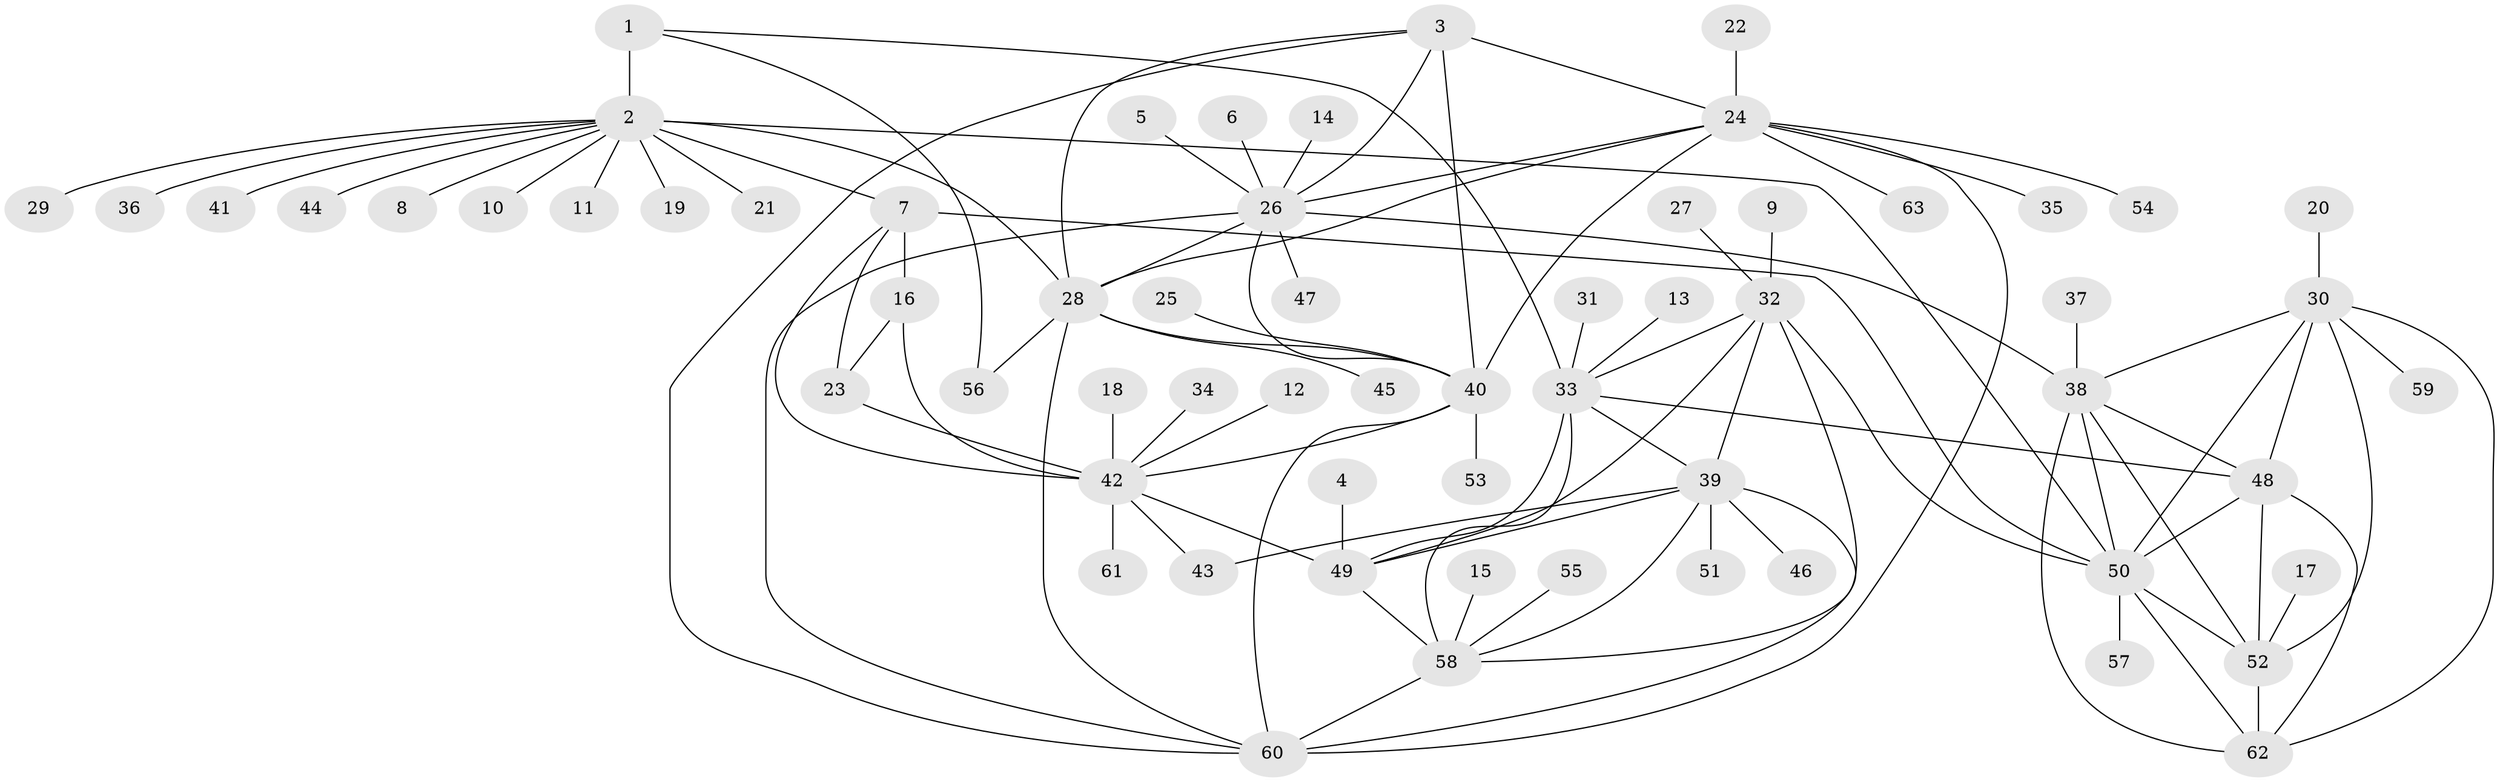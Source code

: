 // original degree distribution, {9: 0.05785123966942149, 7: 0.05785123966942149, 8: 0.04132231404958678, 5: 0.01652892561983471, 11: 0.01652892561983471, 10: 0.03305785123966942, 6: 0.01652892561983471, 12: 0.008264462809917356, 1: 0.6115702479338843, 3: 0.03305785123966942, 2: 0.10743801652892562}
// Generated by graph-tools (version 1.1) at 2025/50/03/09/25 03:50:30]
// undirected, 63 vertices, 101 edges
graph export_dot {
graph [start="1"]
  node [color=gray90,style=filled];
  1;
  2;
  3;
  4;
  5;
  6;
  7;
  8;
  9;
  10;
  11;
  12;
  13;
  14;
  15;
  16;
  17;
  18;
  19;
  20;
  21;
  22;
  23;
  24;
  25;
  26;
  27;
  28;
  29;
  30;
  31;
  32;
  33;
  34;
  35;
  36;
  37;
  38;
  39;
  40;
  41;
  42;
  43;
  44;
  45;
  46;
  47;
  48;
  49;
  50;
  51;
  52;
  53;
  54;
  55;
  56;
  57;
  58;
  59;
  60;
  61;
  62;
  63;
  1 -- 2 [weight=8.0];
  1 -- 33 [weight=1.0];
  1 -- 56 [weight=1.0];
  2 -- 7 [weight=1.0];
  2 -- 8 [weight=1.0];
  2 -- 10 [weight=1.0];
  2 -- 11 [weight=1.0];
  2 -- 19 [weight=1.0];
  2 -- 21 [weight=1.0];
  2 -- 28 [weight=1.0];
  2 -- 29 [weight=1.0];
  2 -- 36 [weight=1.0];
  2 -- 41 [weight=1.0];
  2 -- 44 [weight=1.0];
  2 -- 50 [weight=1.0];
  3 -- 24 [weight=1.0];
  3 -- 26 [weight=1.0];
  3 -- 28 [weight=1.0];
  3 -- 40 [weight=1.0];
  3 -- 60 [weight=1.0];
  4 -- 49 [weight=1.0];
  5 -- 26 [weight=1.0];
  6 -- 26 [weight=1.0];
  7 -- 16 [weight=2.0];
  7 -- 23 [weight=1.0];
  7 -- 42 [weight=2.0];
  7 -- 50 [weight=1.0];
  9 -- 32 [weight=1.0];
  12 -- 42 [weight=1.0];
  13 -- 33 [weight=1.0];
  14 -- 26 [weight=1.0];
  15 -- 58 [weight=1.0];
  16 -- 23 [weight=2.0];
  16 -- 42 [weight=4.0];
  17 -- 52 [weight=1.0];
  18 -- 42 [weight=1.0];
  20 -- 30 [weight=1.0];
  22 -- 24 [weight=1.0];
  23 -- 42 [weight=2.0];
  24 -- 26 [weight=1.0];
  24 -- 28 [weight=1.0];
  24 -- 35 [weight=1.0];
  24 -- 40 [weight=1.0];
  24 -- 54 [weight=1.0];
  24 -- 60 [weight=1.0];
  24 -- 63 [weight=1.0];
  25 -- 40 [weight=1.0];
  26 -- 28 [weight=1.0];
  26 -- 38 [weight=1.0];
  26 -- 40 [weight=1.0];
  26 -- 47 [weight=1.0];
  26 -- 60 [weight=1.0];
  27 -- 32 [weight=1.0];
  28 -- 40 [weight=1.0];
  28 -- 45 [weight=1.0];
  28 -- 56 [weight=1.0];
  28 -- 60 [weight=1.0];
  30 -- 38 [weight=1.0];
  30 -- 48 [weight=1.0];
  30 -- 50 [weight=1.0];
  30 -- 52 [weight=1.0];
  30 -- 59 [weight=1.0];
  30 -- 62 [weight=1.0];
  31 -- 33 [weight=1.0];
  32 -- 33 [weight=1.0];
  32 -- 39 [weight=1.0];
  32 -- 49 [weight=2.0];
  32 -- 50 [weight=1.0];
  32 -- 58 [weight=1.0];
  33 -- 39 [weight=1.0];
  33 -- 48 [weight=1.0];
  33 -- 49 [weight=2.0];
  33 -- 58 [weight=1.0];
  34 -- 42 [weight=1.0];
  37 -- 38 [weight=1.0];
  38 -- 48 [weight=1.0];
  38 -- 50 [weight=1.0];
  38 -- 52 [weight=1.0];
  38 -- 62 [weight=1.0];
  39 -- 43 [weight=1.0];
  39 -- 46 [weight=1.0];
  39 -- 49 [weight=2.0];
  39 -- 51 [weight=1.0];
  39 -- 58 [weight=1.0];
  39 -- 60 [weight=1.0];
  40 -- 42 [weight=1.0];
  40 -- 53 [weight=1.0];
  40 -- 60 [weight=1.0];
  42 -- 43 [weight=1.0];
  42 -- 49 [weight=1.0];
  42 -- 61 [weight=1.0];
  48 -- 50 [weight=1.0];
  48 -- 52 [weight=1.0];
  48 -- 62 [weight=1.0];
  49 -- 58 [weight=2.0];
  50 -- 52 [weight=1.0];
  50 -- 57 [weight=1.0];
  50 -- 62 [weight=1.0];
  52 -- 62 [weight=1.0];
  55 -- 58 [weight=1.0];
  58 -- 60 [weight=1.0];
}
